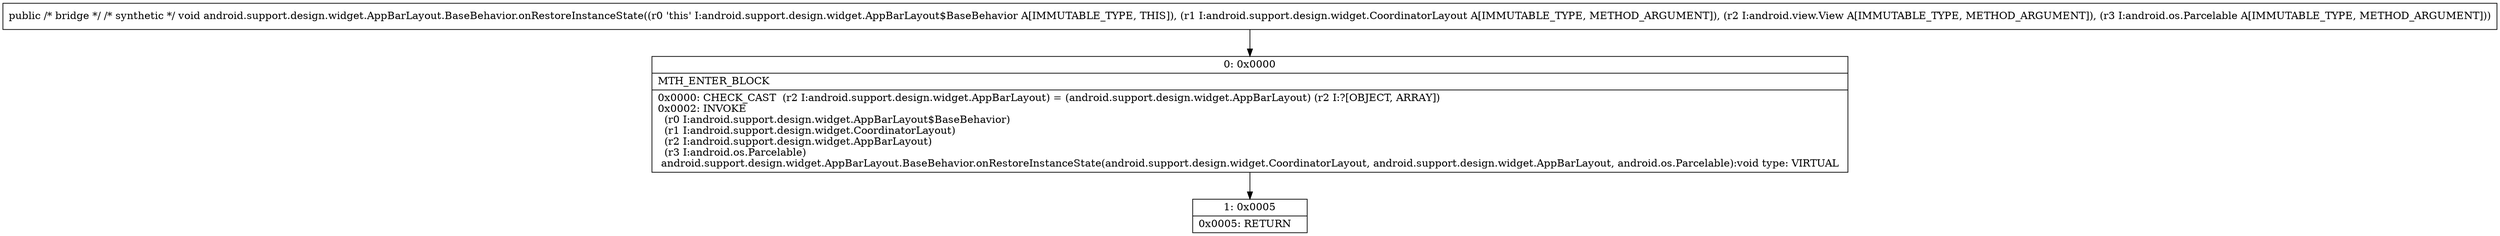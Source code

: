 digraph "CFG forandroid.support.design.widget.AppBarLayout.BaseBehavior.onRestoreInstanceState(Landroid\/support\/design\/widget\/CoordinatorLayout;Landroid\/view\/View;Landroid\/os\/Parcelable;)V" {
Node_0 [shape=record,label="{0\:\ 0x0000|MTH_ENTER_BLOCK\l|0x0000: CHECK_CAST  (r2 I:android.support.design.widget.AppBarLayout) = (android.support.design.widget.AppBarLayout) (r2 I:?[OBJECT, ARRAY]) \l0x0002: INVOKE  \l  (r0 I:android.support.design.widget.AppBarLayout$BaseBehavior)\l  (r1 I:android.support.design.widget.CoordinatorLayout)\l  (r2 I:android.support.design.widget.AppBarLayout)\l  (r3 I:android.os.Parcelable)\l android.support.design.widget.AppBarLayout.BaseBehavior.onRestoreInstanceState(android.support.design.widget.CoordinatorLayout, android.support.design.widget.AppBarLayout, android.os.Parcelable):void type: VIRTUAL \l}"];
Node_1 [shape=record,label="{1\:\ 0x0005|0x0005: RETURN   \l}"];
MethodNode[shape=record,label="{public \/* bridge *\/ \/* synthetic *\/ void android.support.design.widget.AppBarLayout.BaseBehavior.onRestoreInstanceState((r0 'this' I:android.support.design.widget.AppBarLayout$BaseBehavior A[IMMUTABLE_TYPE, THIS]), (r1 I:android.support.design.widget.CoordinatorLayout A[IMMUTABLE_TYPE, METHOD_ARGUMENT]), (r2 I:android.view.View A[IMMUTABLE_TYPE, METHOD_ARGUMENT]), (r3 I:android.os.Parcelable A[IMMUTABLE_TYPE, METHOD_ARGUMENT])) }"];
MethodNode -> Node_0;
Node_0 -> Node_1;
}


